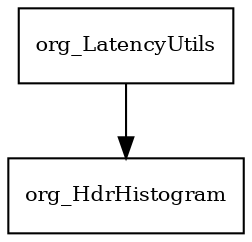 digraph LatencyUtils_2_0_3_package_dependencies {
  node [shape = box, fontsize=10.0];
  org_LatencyUtils -> org_HdrHistogram;
}
